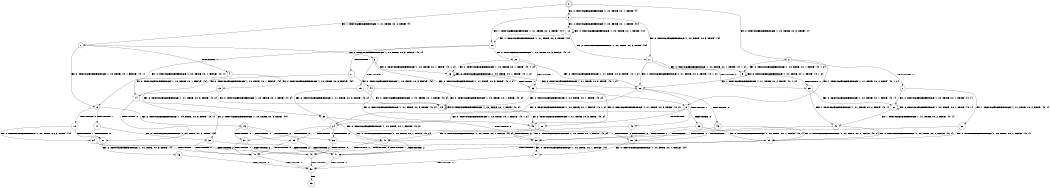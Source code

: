 digraph BCG {
size = "7, 10.5";
center = TRUE;
node [shape = circle];
0 [peripheries = 2];
0 -> 1 [label = "EX !1 !ATOMIC_EXCH_BRANCH (1, +1, TRUE, +0, 2, TRUE) !{}"];
0 -> 2 [label = "EX !2 !ATOMIC_EXCH_BRANCH (1, +0, TRUE, +0, 3, TRUE) !{}"];
0 -> 3 [label = "EX !0 !ATOMIC_EXCH_BRANCH (1, +0, TRUE, +0, 1, TRUE) !{}"];
1 -> 4 [label = "TERMINATE !1"];
1 -> 5 [label = "EX !2 !ATOMIC_EXCH_BRANCH (1, +0, TRUE, +0, 3, FALSE) !{0, 1}"];
1 -> 6 [label = "EX !0 !ATOMIC_EXCH_BRANCH (1, +0, TRUE, +0, 1, FALSE) !{0, 1}"];
2 -> 7 [label = "TERMINATE !2"];
2 -> 8 [label = "EX !1 !ATOMIC_EXCH_BRANCH (1, +1, TRUE, +0, 2, TRUE) !{0, 1, 2}"];
2 -> 9 [label = "EX !0 !ATOMIC_EXCH_BRANCH (1, +0, TRUE, +0, 1, TRUE) !{0, 1, 2}"];
3 -> 10 [label = "EX !1 !ATOMIC_EXCH_BRANCH (1, +1, TRUE, +0, 2, TRUE) !{0}"];
3 -> 11 [label = "EX !2 !ATOMIC_EXCH_BRANCH (1, +0, TRUE, +0, 3, TRUE) !{0}"];
3 -> 12 [label = "EX !0 !ATOMIC_EXCH_BRANCH (1, +0, TRUE, +0, 1, TRUE) !{0}"];
4 -> 13 [label = "EX !2 !ATOMIC_EXCH_BRANCH (1, +0, TRUE, +0, 3, FALSE) !{0}"];
4 -> 14 [label = "EX !0 !ATOMIC_EXCH_BRANCH (1, +0, TRUE, +0, 1, FALSE) !{0}"];
5 -> 15 [label = "TERMINATE !1"];
5 -> 16 [label = "EX !0 !ATOMIC_EXCH_BRANCH (1, +0, TRUE, +0, 1, TRUE) !{0, 1, 2}"];
5 -> 8 [label = "EX !2 !ATOMIC_EXCH_BRANCH (1, +1, TRUE, +0, 3, TRUE) !{0, 1, 2}"];
6 -> 17 [label = "TERMINATE !1"];
6 -> 18 [label = "TERMINATE !0"];
6 -> 19 [label = "EX !2 !ATOMIC_EXCH_BRANCH (1, +0, TRUE, +0, 3, TRUE) !{0, 1}"];
7 -> 20 [label = "EX !1 !ATOMIC_EXCH_BRANCH (1, +1, TRUE, +0, 2, TRUE) !{0, 1}"];
7 -> 21 [label = "EX !0 !ATOMIC_EXCH_BRANCH (1, +0, TRUE, +0, 1, TRUE) !{0, 1}"];
8 -> 22 [label = "TERMINATE !1"];
8 -> 23 [label = "TERMINATE !2"];
8 -> 24 [label = "EX !0 !ATOMIC_EXCH_BRANCH (1, +0, TRUE, +0, 1, FALSE) !{0, 1, 2}"];
9 -> 25 [label = "TERMINATE !2"];
9 -> 26 [label = "EX !1 !ATOMIC_EXCH_BRANCH (1, +1, TRUE, +0, 2, TRUE) !{0, 1, 2}"];
9 -> 9 [label = "EX !0 !ATOMIC_EXCH_BRANCH (1, +0, TRUE, +0, 1, TRUE) !{0, 1, 2}"];
10 -> 27 [label = "TERMINATE !1"];
10 -> 28 [label = "EX !2 !ATOMIC_EXCH_BRANCH (1, +0, TRUE, +0, 3, FALSE) !{0, 1}"];
10 -> 6 [label = "EX !0 !ATOMIC_EXCH_BRANCH (1, +0, TRUE, +0, 1, FALSE) !{0, 1}"];
11 -> 25 [label = "TERMINATE !2"];
11 -> 26 [label = "EX !1 !ATOMIC_EXCH_BRANCH (1, +1, TRUE, +0, 2, TRUE) !{0, 1, 2}"];
11 -> 9 [label = "EX !0 !ATOMIC_EXCH_BRANCH (1, +0, TRUE, +0, 1, TRUE) !{0, 1, 2}"];
12 -> 10 [label = "EX !1 !ATOMIC_EXCH_BRANCH (1, +1, TRUE, +0, 2, TRUE) !{0}"];
12 -> 11 [label = "EX !2 !ATOMIC_EXCH_BRANCH (1, +0, TRUE, +0, 3, TRUE) !{0}"];
12 -> 12 [label = "EX !0 !ATOMIC_EXCH_BRANCH (1, +0, TRUE, +0, 1, TRUE) !{0}"];
13 -> 29 [label = "EX !0 !ATOMIC_EXCH_BRANCH (1, +0, TRUE, +0, 1, TRUE) !{0, 2}"];
13 -> 30 [label = "EX !2 !ATOMIC_EXCH_BRANCH (1, +1, TRUE, +0, 3, TRUE) !{0, 2}"];
14 -> 31 [label = "TERMINATE !0"];
14 -> 32 [label = "EX !2 !ATOMIC_EXCH_BRANCH (1, +0, TRUE, +0, 3, TRUE) !{0}"];
15 -> 29 [label = "EX !0 !ATOMIC_EXCH_BRANCH (1, +0, TRUE, +0, 1, TRUE) !{0, 2}"];
15 -> 30 [label = "EX !2 !ATOMIC_EXCH_BRANCH (1, +1, TRUE, +0, 3, TRUE) !{0, 2}"];
16 -> 33 [label = "TERMINATE !1"];
16 -> 26 [label = "EX !2 !ATOMIC_EXCH_BRANCH (1, +1, TRUE, +0, 3, TRUE) !{0, 1, 2}"];
16 -> 16 [label = "EX !0 !ATOMIC_EXCH_BRANCH (1, +0, TRUE, +0, 1, TRUE) !{0, 1, 2}"];
17 -> 31 [label = "TERMINATE !0"];
17 -> 32 [label = "EX !2 !ATOMIC_EXCH_BRANCH (1, +0, TRUE, +0, 3, TRUE) !{0}"];
18 -> 31 [label = "TERMINATE !1"];
18 -> 34 [label = "EX !2 !ATOMIC_EXCH_BRANCH (1, +0, TRUE, +0, 3, TRUE) !{1}"];
19 -> 35 [label = "TERMINATE !1"];
19 -> 36 [label = "TERMINATE !2"];
19 -> 37 [label = "TERMINATE !0"];
20 -> 38 [label = "TERMINATE !1"];
20 -> 39 [label = "EX !0 !ATOMIC_EXCH_BRANCH (1, +0, TRUE, +0, 1, FALSE) !{0, 1}"];
21 -> 40 [label = "EX !1 !ATOMIC_EXCH_BRANCH (1, +1, TRUE, +0, 2, TRUE) !{0, 1}"];
21 -> 21 [label = "EX !0 !ATOMIC_EXCH_BRANCH (1, +0, TRUE, +0, 1, TRUE) !{0, 1}"];
22 -> 38 [label = "TERMINATE !2"];
22 -> 41 [label = "EX !0 !ATOMIC_EXCH_BRANCH (1, +0, TRUE, +0, 1, FALSE) !{0, 2}"];
23 -> 38 [label = "TERMINATE !1"];
23 -> 39 [label = "EX !0 !ATOMIC_EXCH_BRANCH (1, +0, TRUE, +0, 1, FALSE) !{0, 1}"];
24 -> 35 [label = "TERMINATE !1"];
24 -> 36 [label = "TERMINATE !2"];
24 -> 37 [label = "TERMINATE !0"];
25 -> 40 [label = "EX !1 !ATOMIC_EXCH_BRANCH (1, +1, TRUE, +0, 2, TRUE) !{0, 1}"];
25 -> 21 [label = "EX !0 !ATOMIC_EXCH_BRANCH (1, +0, TRUE, +0, 1, TRUE) !{0, 1}"];
26 -> 42 [label = "TERMINATE !1"];
26 -> 43 [label = "TERMINATE !2"];
26 -> 24 [label = "EX !0 !ATOMIC_EXCH_BRANCH (1, +0, TRUE, +0, 1, FALSE) !{0, 1, 2}"];
27 -> 44 [label = "EX !2 !ATOMIC_EXCH_BRANCH (1, +0, TRUE, +0, 3, FALSE) !{0}"];
27 -> 14 [label = "EX !0 !ATOMIC_EXCH_BRANCH (1, +0, TRUE, +0, 1, FALSE) !{0}"];
28 -> 33 [label = "TERMINATE !1"];
28 -> 26 [label = "EX !2 !ATOMIC_EXCH_BRANCH (1, +1, TRUE, +0, 3, TRUE) !{0, 1, 2}"];
28 -> 16 [label = "EX !0 !ATOMIC_EXCH_BRANCH (1, +0, TRUE, +0, 1, TRUE) !{0, 1, 2}"];
29 -> 45 [label = "EX !2 !ATOMIC_EXCH_BRANCH (1, +1, TRUE, +0, 3, TRUE) !{0, 2}"];
29 -> 29 [label = "EX !0 !ATOMIC_EXCH_BRANCH (1, +0, TRUE, +0, 1, TRUE) !{0, 2}"];
30 -> 38 [label = "TERMINATE !2"];
30 -> 41 [label = "EX !0 !ATOMIC_EXCH_BRANCH (1, +0, TRUE, +0, 1, FALSE) !{0, 2}"];
31 -> 46 [label = "EX !2 !ATOMIC_EXCH_BRANCH (1, +0, TRUE, +0, 3, TRUE) !{}"];
32 -> 47 [label = "TERMINATE !2"];
32 -> 48 [label = "TERMINATE !0"];
33 -> 45 [label = "EX !2 !ATOMIC_EXCH_BRANCH (1, +1, TRUE, +0, 3, TRUE) !{0, 2}"];
33 -> 29 [label = "EX !0 !ATOMIC_EXCH_BRANCH (1, +0, TRUE, +0, 1, TRUE) !{0, 2}"];
34 -> 48 [label = "TERMINATE !1"];
34 -> 49 [label = "TERMINATE !2"];
35 -> 47 [label = "TERMINATE !2"];
35 -> 48 [label = "TERMINATE !0"];
36 -> 47 [label = "TERMINATE !1"];
36 -> 49 [label = "TERMINATE !0"];
37 -> 48 [label = "TERMINATE !1"];
37 -> 49 [label = "TERMINATE !2"];
38 -> 50 [label = "EX !0 !ATOMIC_EXCH_BRANCH (1, +0, TRUE, +0, 1, FALSE) !{0}"];
39 -> 47 [label = "TERMINATE !1"];
39 -> 49 [label = "TERMINATE !0"];
40 -> 51 [label = "TERMINATE !1"];
40 -> 39 [label = "EX !0 !ATOMIC_EXCH_BRANCH (1, +0, TRUE, +0, 1, FALSE) !{0, 1}"];
41 -> 47 [label = "TERMINATE !2"];
41 -> 48 [label = "TERMINATE !0"];
42 -> 51 [label = "TERMINATE !2"];
42 -> 41 [label = "EX !0 !ATOMIC_EXCH_BRANCH (1, +0, TRUE, +0, 1, FALSE) !{0, 2}"];
43 -> 51 [label = "TERMINATE !1"];
43 -> 39 [label = "EX !0 !ATOMIC_EXCH_BRANCH (1, +0, TRUE, +0, 1, FALSE) !{0, 1}"];
44 -> 45 [label = "EX !2 !ATOMIC_EXCH_BRANCH (1, +1, TRUE, +0, 3, TRUE) !{0, 2}"];
44 -> 29 [label = "EX !0 !ATOMIC_EXCH_BRANCH (1, +0, TRUE, +0, 1, TRUE) !{0, 2}"];
45 -> 51 [label = "TERMINATE !2"];
45 -> 41 [label = "EX !0 !ATOMIC_EXCH_BRANCH (1, +0, TRUE, +0, 1, FALSE) !{0, 2}"];
46 -> 52 [label = "TERMINATE !2"];
47 -> 52 [label = "TERMINATE !0"];
48 -> 52 [label = "TERMINATE !2"];
49 -> 52 [label = "TERMINATE !1"];
50 -> 52 [label = "TERMINATE !0"];
51 -> 50 [label = "EX !0 !ATOMIC_EXCH_BRANCH (1, +0, TRUE, +0, 1, FALSE) !{0}"];
52 -> 53 [label = "exit"];
}
